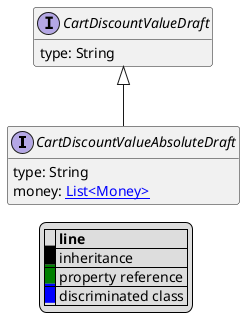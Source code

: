 @startuml

hide empty fields
hide empty methods
legend
|= |= line |
|<back:black>   </back>| inheritance |
|<back:green>   </back>| property reference |
|<back:blue>   </back>| discriminated class |
endlegend
interface CartDiscountValueAbsoluteDraft [[CartDiscountValueAbsoluteDraft.svg]] extends CartDiscountValueDraft {
    type: String
    money: [[Money.svg List<Money>]]
}
interface CartDiscountValueDraft [[CartDiscountValueDraft.svg]]  {
    type: String
}





@enduml
